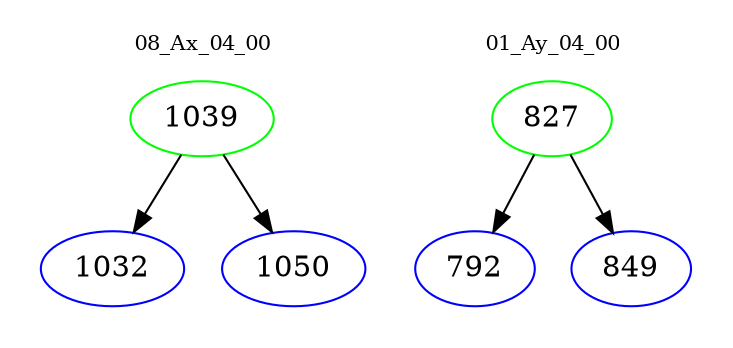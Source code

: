 digraph{
subgraph cluster_0 {
color = white
label = "08_Ax_04_00";
fontsize=10;
T0_1039 [label="1039", color="green"]
T0_1039 -> T0_1032 [color="black"]
T0_1032 [label="1032", color="blue"]
T0_1039 -> T0_1050 [color="black"]
T0_1050 [label="1050", color="blue"]
}
subgraph cluster_1 {
color = white
label = "01_Ay_04_00";
fontsize=10;
T1_827 [label="827", color="green"]
T1_827 -> T1_792 [color="black"]
T1_792 [label="792", color="blue"]
T1_827 -> T1_849 [color="black"]
T1_849 [label="849", color="blue"]
}
}
